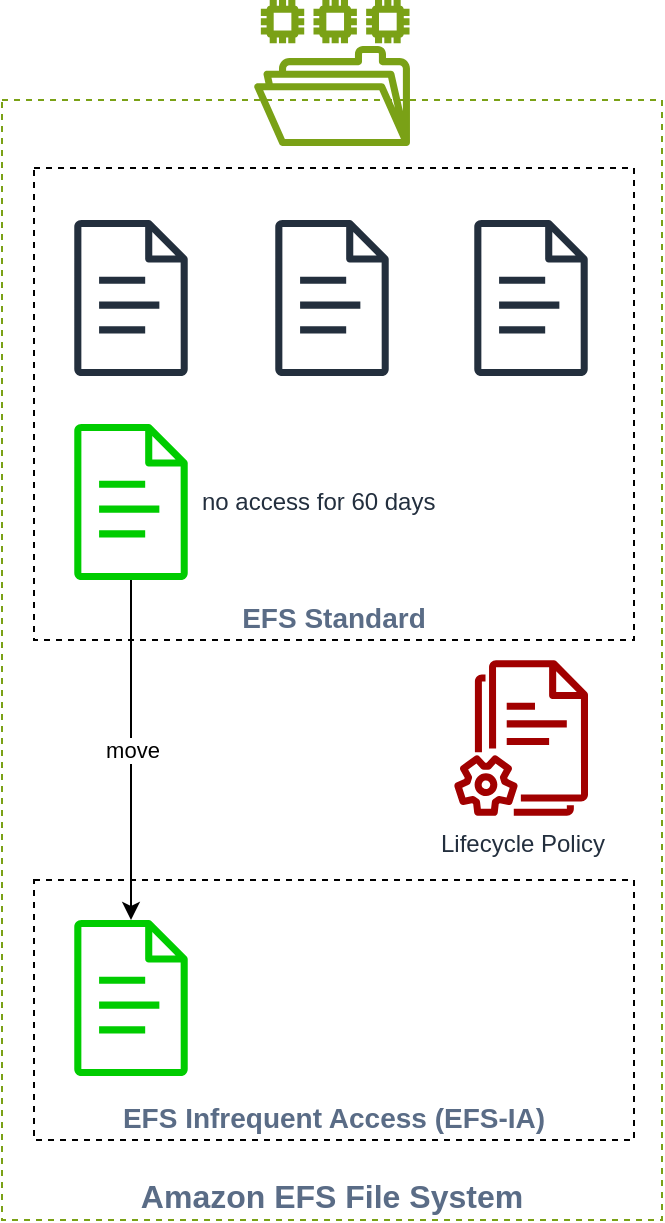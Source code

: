 <mxfile version="26.0.4">
  <diagram name="Page-1" id="QbCToO09vOkqkHBWh7Bz">
    <mxGraphModel dx="1114" dy="1198" grid="1" gridSize="10" guides="1" tooltips="1" connect="1" arrows="1" fold="1" page="1" pageScale="1" pageWidth="850" pageHeight="1100" math="0" shadow="0">
      <root>
        <mxCell id="0" />
        <mxCell id="1" parent="0" />
        <mxCell id="Un9E-txg3YxfsAyLl8cD-2" value="Amazon EFS File System" style="fillColor=none;strokeColor=#7AA116;dashed=1;verticalAlign=bottom;fontStyle=1;fontColor=#5A6C86;whiteSpace=wrap;html=1;fontSize=16;" vertex="1" parent="1">
          <mxGeometry x="374" y="310" width="330" height="560" as="geometry" />
        </mxCell>
        <mxCell id="Un9E-txg3YxfsAyLl8cD-4" value="EFS Standard" style="fillColor=none;strokeColor=#000000;dashed=1;verticalAlign=bottom;fontStyle=1;fontColor=#5A6C86;whiteSpace=wrap;html=1;fontSize=14;" vertex="1" parent="1">
          <mxGeometry x="390" y="344" width="300" height="236" as="geometry" />
        </mxCell>
        <mxCell id="Un9E-txg3YxfsAyLl8cD-1" value="" style="sketch=0;outlineConnect=0;fontColor=#232F3E;gradientColor=none;fillColor=#7AA116;strokeColor=none;dashed=0;verticalLabelPosition=bottom;verticalAlign=top;align=center;html=1;fontSize=12;fontStyle=0;aspect=fixed;pointerEvents=1;shape=mxgraph.aws4.file_system;" vertex="1" parent="1">
          <mxGeometry x="500" y="260" width="78" height="73" as="geometry" />
        </mxCell>
        <mxCell id="Un9E-txg3YxfsAyLl8cD-3" value="" style="sketch=0;outlineConnect=0;fontColor=#232F3E;gradientColor=none;fillColor=#232F3D;strokeColor=none;dashed=0;verticalLabelPosition=bottom;verticalAlign=top;align=center;html=1;fontSize=12;fontStyle=0;aspect=fixed;pointerEvents=1;shape=mxgraph.aws4.document;" vertex="1" parent="1">
          <mxGeometry x="410" y="370" width="57" height="78" as="geometry" />
        </mxCell>
        <mxCell id="Un9E-txg3YxfsAyLl8cD-5" value="" style="sketch=0;outlineConnect=0;fontColor=#232F3E;gradientColor=none;fillColor=#232F3D;strokeColor=none;dashed=0;verticalLabelPosition=bottom;verticalAlign=top;align=center;html=1;fontSize=12;fontStyle=0;aspect=fixed;pointerEvents=1;shape=mxgraph.aws4.document;" vertex="1" parent="1">
          <mxGeometry x="610" y="370" width="57" height="78" as="geometry" />
        </mxCell>
        <mxCell id="Un9E-txg3YxfsAyLl8cD-6" value="" style="sketch=0;outlineConnect=0;fontColor=#232F3E;gradientColor=none;fillColor=#232F3D;strokeColor=none;dashed=0;verticalLabelPosition=bottom;verticalAlign=top;align=center;html=1;fontSize=12;fontStyle=0;aspect=fixed;pointerEvents=1;shape=mxgraph.aws4.document;" vertex="1" parent="1">
          <mxGeometry x="510.5" y="370" width="57" height="78" as="geometry" />
        </mxCell>
        <mxCell id="Un9E-txg3YxfsAyLl8cD-10" value="move" style="edgeStyle=orthogonalEdgeStyle;rounded=0;orthogonalLoop=1;jettySize=auto;html=1;" edge="1" parent="1" source="Un9E-txg3YxfsAyLl8cD-7" target="Un9E-txg3YxfsAyLl8cD-9">
          <mxGeometry relative="1" as="geometry" />
        </mxCell>
        <mxCell id="Un9E-txg3YxfsAyLl8cD-7" value="no access for 60 days" style="sketch=0;outlineConnect=0;fontColor=#232F3E;gradientColor=none;fillColor=#00CC00;strokeColor=none;dashed=0;verticalLabelPosition=middle;verticalAlign=middle;align=left;html=1;fontSize=12;fontStyle=0;aspect=fixed;pointerEvents=1;shape=mxgraph.aws4.document;labelPosition=right;spacingLeft=5;" vertex="1" parent="1">
          <mxGeometry x="410" y="472" width="57" height="78" as="geometry" />
        </mxCell>
        <mxCell id="Un9E-txg3YxfsAyLl8cD-8" value="EFS Infrequent Access (EFS-IA)" style="fillColor=none;strokeColor=#000000;dashed=1;verticalAlign=bottom;fontStyle=1;fontColor=#5A6C86;whiteSpace=wrap;html=1;fontSize=14;" vertex="1" parent="1">
          <mxGeometry x="390" y="700" width="300" height="130" as="geometry" />
        </mxCell>
        <mxCell id="Un9E-txg3YxfsAyLl8cD-9" value="" style="sketch=0;outlineConnect=0;fontColor=#232F3E;gradientColor=none;fillColor=#00CC00;strokeColor=none;dashed=0;verticalLabelPosition=bottom;verticalAlign=top;align=center;html=1;fontSize=12;fontStyle=0;aspect=fixed;pointerEvents=1;shape=mxgraph.aws4.document;" vertex="1" parent="1">
          <mxGeometry x="410" y="720" width="57" height="78" as="geometry" />
        </mxCell>
        <mxCell id="Un9E-txg3YxfsAyLl8cD-11" value="Lifecycle Policy" style="sketch=0;outlineConnect=0;fontColor=#232F3E;gradientColor=none;fillColor=#A10000;strokeColor=none;dashed=0;verticalLabelPosition=bottom;verticalAlign=top;align=center;html=1;fontSize=12;fontStyle=0;aspect=fixed;pointerEvents=1;shape=mxgraph.aws4.documents2;" vertex="1" parent="1">
          <mxGeometry x="600" y="590" width="67" height="78" as="geometry" />
        </mxCell>
      </root>
    </mxGraphModel>
  </diagram>
</mxfile>
